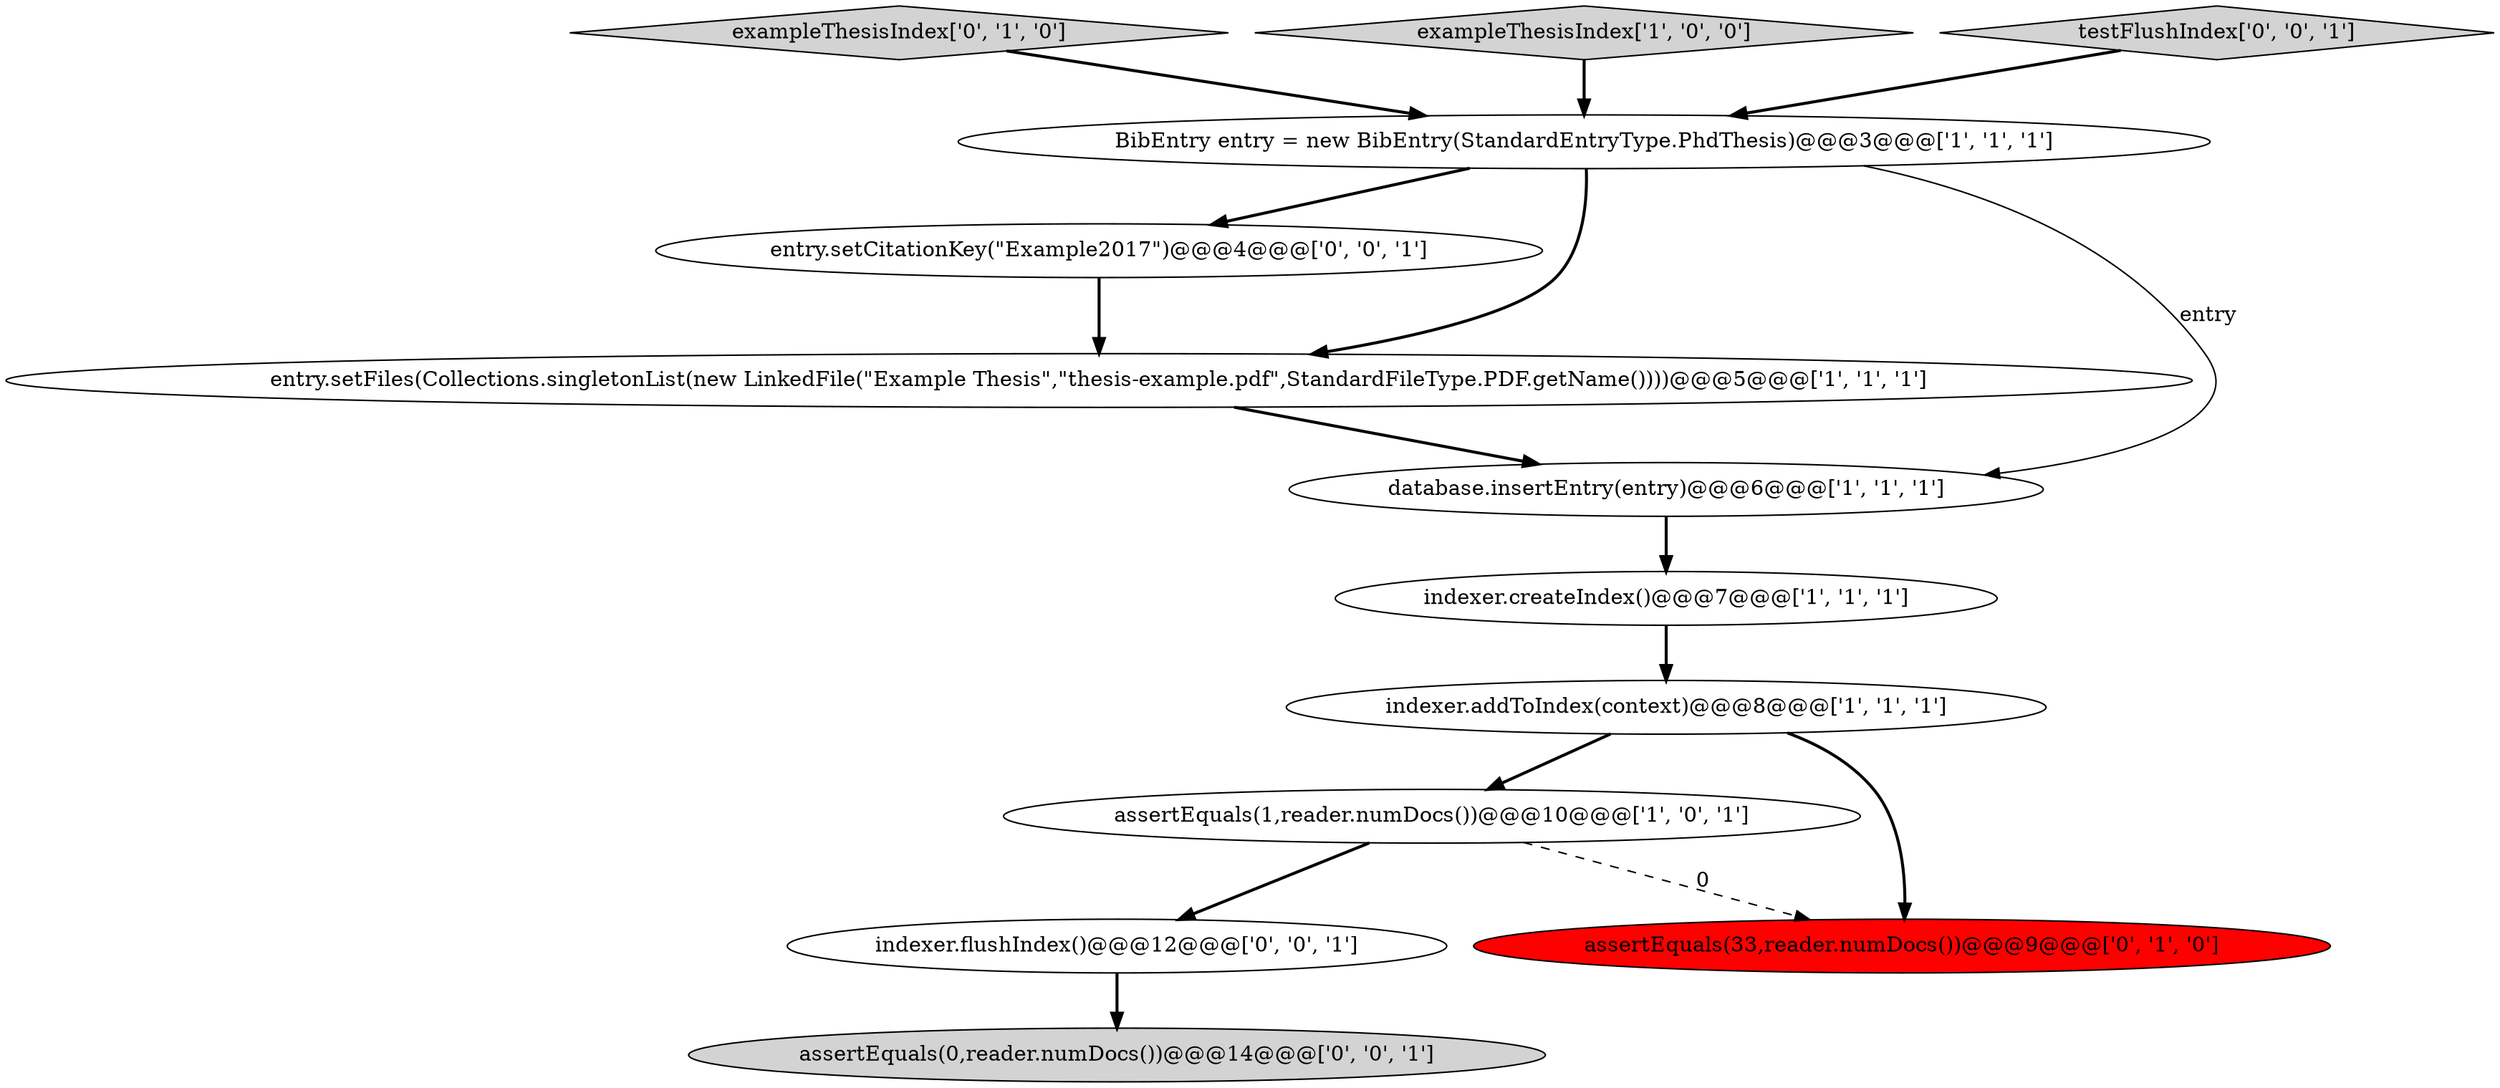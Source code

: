 digraph {
1 [style = filled, label = "indexer.createIndex()@@@7@@@['1', '1', '1']", fillcolor = white, shape = ellipse image = "AAA0AAABBB1BBB"];
7 [style = filled, label = "exampleThesisIndex['0', '1', '0']", fillcolor = lightgray, shape = diamond image = "AAA0AAABBB2BBB"];
11 [style = filled, label = "entry.setCitationKey(\"Example2017\")@@@4@@@['0', '0', '1']", fillcolor = white, shape = ellipse image = "AAA0AAABBB3BBB"];
2 [style = filled, label = "assertEquals(1,reader.numDocs())@@@10@@@['1', '0', '1']", fillcolor = white, shape = ellipse image = "AAA0AAABBB1BBB"];
5 [style = filled, label = "exampleThesisIndex['1', '0', '0']", fillcolor = lightgray, shape = diamond image = "AAA0AAABBB1BBB"];
12 [style = filled, label = "testFlushIndex['0', '0', '1']", fillcolor = lightgray, shape = diamond image = "AAA0AAABBB3BBB"];
0 [style = filled, label = "BibEntry entry = new BibEntry(StandardEntryType.PhdThesis)@@@3@@@['1', '1', '1']", fillcolor = white, shape = ellipse image = "AAA0AAABBB1BBB"];
10 [style = filled, label = "assertEquals(0,reader.numDocs())@@@14@@@['0', '0', '1']", fillcolor = lightgray, shape = ellipse image = "AAA0AAABBB3BBB"];
6 [style = filled, label = "database.insertEntry(entry)@@@6@@@['1', '1', '1']", fillcolor = white, shape = ellipse image = "AAA0AAABBB1BBB"];
4 [style = filled, label = "indexer.addToIndex(context)@@@8@@@['1', '1', '1']", fillcolor = white, shape = ellipse image = "AAA0AAABBB1BBB"];
8 [style = filled, label = "assertEquals(33,reader.numDocs())@@@9@@@['0', '1', '0']", fillcolor = red, shape = ellipse image = "AAA1AAABBB2BBB"];
9 [style = filled, label = "indexer.flushIndex()@@@12@@@['0', '0', '1']", fillcolor = white, shape = ellipse image = "AAA0AAABBB3BBB"];
3 [style = filled, label = "entry.setFiles(Collections.singletonList(new LinkedFile(\"Example Thesis\",\"thesis-example.pdf\",StandardFileType.PDF.getName())))@@@5@@@['1', '1', '1']", fillcolor = white, shape = ellipse image = "AAA0AAABBB1BBB"];
0->3 [style = bold, label=""];
6->1 [style = bold, label=""];
4->8 [style = bold, label=""];
3->6 [style = bold, label=""];
1->4 [style = bold, label=""];
0->11 [style = bold, label=""];
7->0 [style = bold, label=""];
0->6 [style = solid, label="entry"];
4->2 [style = bold, label=""];
2->9 [style = bold, label=""];
9->10 [style = bold, label=""];
5->0 [style = bold, label=""];
11->3 [style = bold, label=""];
12->0 [style = bold, label=""];
2->8 [style = dashed, label="0"];
}

